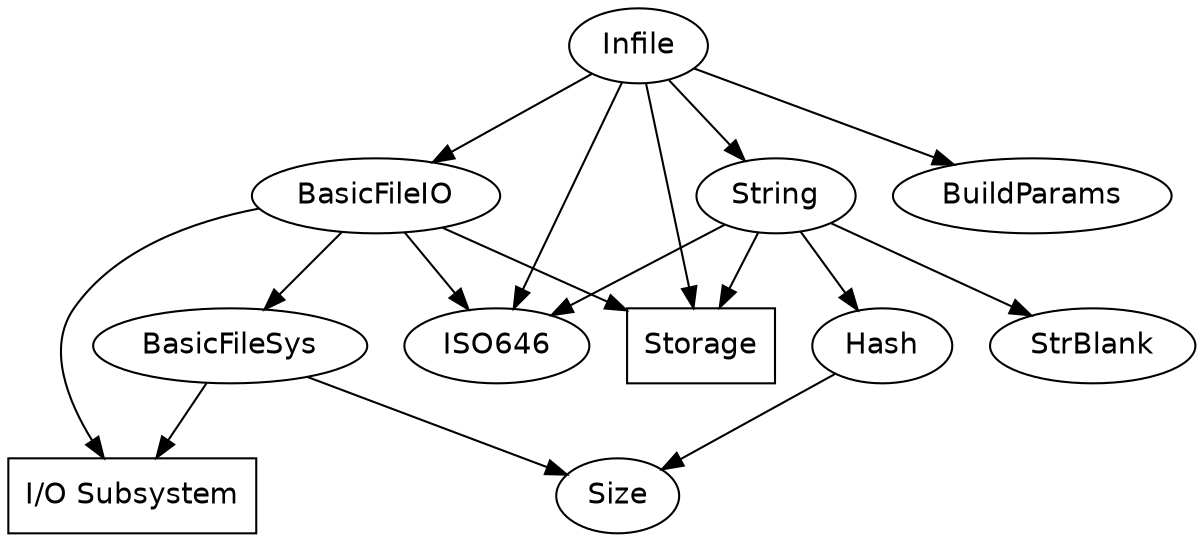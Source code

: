 digraph InfileDep {
  node [fontname=helvetica];
  
  Infile -> {
    BasicFileIO BuildParams ISO646 Storage String
  };
  
  BasicFileIO -> {
    BasicFileSys IOSubsystem ISO646 Storage
  };
  
  BasicFileSys -> {
    Size IOSubsystem
  };
  
  Size; /* no dependencies */
  
  IOSubsystem [label="I/O Subsystem";shape=box];
  
  ISO646; /* no dependencies */
  
  Storage [shape=box]; /* stdlib */
  
  BuildParams; /* no dependencies */
  
  String -> {
    Hash ISO646 Storage StrBlank
  };
  
  Hash -> {
    Size
  };
    
  StrBlank; /* no dependencies */
  
} /* InfileDep */